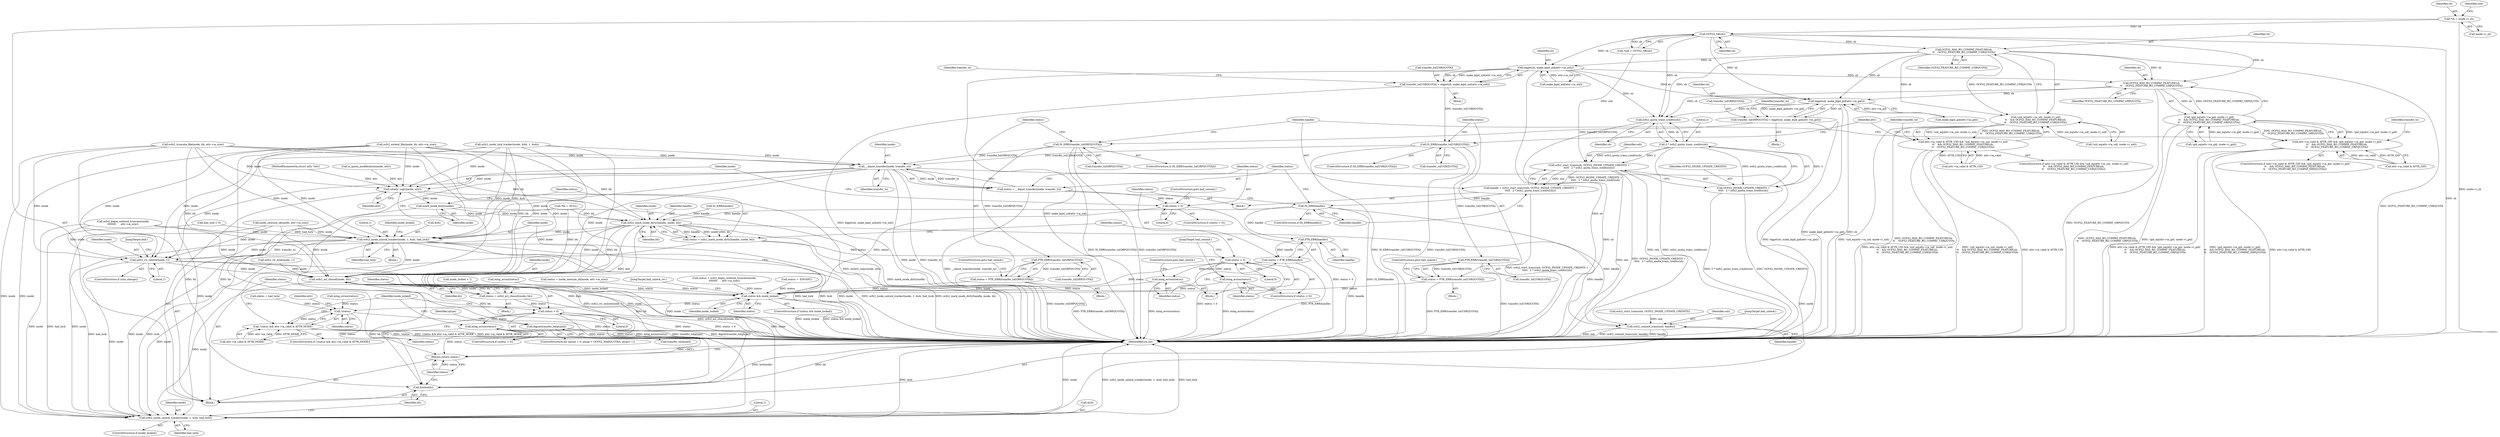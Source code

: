 digraph "0_linux_28f5a8a7c033cbf3e32277f4cc9c6afd74f05300@pointer" {
"1000399" [label="(Call,OCFS2_HAS_RO_COMPAT_FEATURE(sb,\n\t\t    OCFS2_FEATURE_RO_COMPAT_USRQUOTA))"];
"1000132" [label="(Call,OCFS2_SB(sb))"];
"1000124" [label="(Call,*sb = inode->i_sb)"];
"1000390" [label="(Call,!uid_eq(attr->ia_uid, inode->i_uid)\n\t\t    && OCFS2_HAS_RO_COMPAT_FEATURE(sb,\n\t\t    OCFS2_FEATURE_RO_COMPAT_USRQUOTA))"];
"1000384" [label="(Call,attr->ia_valid & ATTR_UID && !uid_eq(attr->ia_uid, inode->i_uid)\n\t\t    && OCFS2_HAS_RO_COMPAT_FEATURE(sb,\n\t\t    OCFS2_FEATURE_RO_COMPAT_USRQUOTA))"];
"1000407" [label="(Call,dqget(sb, make_kqid_uid(attr->ia_uid)))"];
"1000403" [label="(Call,transfer_to[USRQUOTA] = dqget(sb, make_kqid_uid(attr->ia_uid)))"];
"1000414" [label="(Call,IS_ERR(transfer_to[USRQUOTA]))"];
"1000421" [label="(Call,PTR_ERR(transfer_to[USRQUOTA]))"];
"1000419" [label="(Call,status = PTR_ERR(transfer_to[USRQUOTA]))"];
"1000541" [label="(Call,status && inode_locked)"];
"1000576" [label="(Call,!status)"];
"1000575" [label="(Call,!status && attr->ia_valid & ATTR_MODE)"];
"1000605" [label="(Return,return status;)"];
"1000492" [label="(Call,__dquot_transfer(inode, transfer_to))"];
"1000490" [label="(Call,status = __dquot_transfer(inode, transfer_to))"];
"1000496" [label="(Call,status < 0)"];
"1000518" [label="(Call,setattr_copy(inode, attr))"];
"1000521" [label="(Call,mark_inode_dirty(inode))"];
"1000525" [label="(Call,ocfs2_mark_inode_dirty(handle, inode, bh))"];
"1000523" [label="(Call,status = ocfs2_mark_inode_dirty(handle, inode, bh))"];
"1000530" [label="(Call,status < 0)"];
"1000533" [label="(Call,mlog_errno(status))"];
"1000536" [label="(Call,ocfs2_commit_trans(osb, handle))"];
"1000545" [label="(Call,ocfs2_inode_unlock_tracker(inode, 1, &oh, had_lock))"];
"1000557" [label="(Call,ocfs2_rw_unlock(inode, 1))"];
"1000586" [label="(Call,ocfs2_acl_chmod(inode, bh))"];
"1000584" [label="(Call,status = ocfs2_acl_chmod(inode, bh))"];
"1000590" [label="(Call,status < 0)"];
"1000593" [label="(Call,mlog_errno(status))"];
"1000597" [label="(Call,ocfs2_inode_unlock_tracker(inode, 1, &oh, had_lock))"];
"1000603" [label="(Call,brelse(bh))"];
"1000570" [label="(Call,dqput(transfer_to[qtype]))"];
"1000442" [label="(Call,OCFS2_HAS_RO_COMPAT_FEATURE(sb,\n\t\t    OCFS2_FEATURE_RO_COMPAT_GRPQUOTA))"];
"1000433" [label="(Call,!gid_eq(attr->ia_gid, inode->i_gid)\n\t\t    && OCFS2_HAS_RO_COMPAT_FEATURE(sb,\n\t\t    OCFS2_FEATURE_RO_COMPAT_GRPQUOTA))"];
"1000427" [label="(Call,attr->ia_valid & ATTR_GID && !gid_eq(attr->ia_gid, inode->i_gid)\n\t\t    && OCFS2_HAS_RO_COMPAT_FEATURE(sb,\n\t\t    OCFS2_FEATURE_RO_COMPAT_GRPQUOTA))"];
"1000450" [label="(Call,dqget(sb, make_kqid_gid(attr->ia_gid)))"];
"1000446" [label="(Call,transfer_to[GRPQUOTA] = dqget(sb, make_kqid_gid(attr->ia_gid)))"];
"1000457" [label="(Call,IS_ERR(transfer_to[GRPQUOTA]))"];
"1000464" [label="(Call,PTR_ERR(transfer_to[GRPQUOTA]))"];
"1000462" [label="(Call,status = PTR_ERR(transfer_to[GRPQUOTA]))"];
"1000477" [label="(Call,ocfs2_quota_trans_credits(sb))"];
"1000475" [label="(Call,2 * ocfs2_quota_trans_credits(sb))"];
"1000471" [label="(Call,ocfs2_start_trans(osb, OCFS2_INODE_UPDATE_CREDITS +\n\t\t\t\t\t   2 * ocfs2_quota_trans_credits(sb)))"];
"1000469" [label="(Call,handle = ocfs2_start_trans(osb, OCFS2_INODE_UPDATE_CREDITS +\n\t\t\t\t\t   2 * ocfs2_quota_trans_credits(sb)))"];
"1000480" [label="(Call,IS_ERR(handle))"];
"1000485" [label="(Call,PTR_ERR(handle))"];
"1000483" [label="(Call,status = PTR_ERR(handle))"];
"1000487" [label="(Call,mlog_errno(status))"];
"1000473" [label="(Call,OCFS2_INODE_UPDATE_CREDITS +\n\t\t\t\t\t   2 * ocfs2_quota_trans_credits(sb))"];
"1000135" [label="(Call,*bh = NULL)"];
"1000598" [label="(Identifier,inode)"];
"1000461" [label="(Block,)"];
"1000422" [label="(Call,transfer_to[USRQUOTA])"];
"1000478" [label="(Identifier,sb)"];
"1000546" [label="(Identifier,inode)"];
"1000384" [label="(Call,attr->ia_valid & ATTR_UID && !uid_eq(attr->ia_uid, inode->i_uid)\n\t\t    && OCFS2_HAS_RO_COMPAT_FEATURE(sb,\n\t\t    OCFS2_FEATURE_RO_COMPAT_USRQUOTA))"];
"1000538" [label="(Identifier,handle)"];
"1000604" [label="(Identifier,bh)"];
"1000484" [label="(Identifier,status)"];
"1000320" [label="(Call,ocfs2_truncate_file(inode, bh, attr->ia_size))"];
"1000482" [label="(Block,)"];
"1000448" [label="(Identifier,transfer_to)"];
"1000280" [label="(Call,inode_locked = 1)"];
"1000498" [label="(Literal,0)"];
"1000490" [label="(Call,status = __dquot_transfer(inode, transfer_to))"];
"1000542" [label="(Identifier,status)"];
"1000107" [label="(MethodParameterIn,struct iattr *attr)"];
"1000125" [label="(Identifier,sb)"];
"1000577" [label="(Identifier,status)"];
"1000584" [label="(Call,status = ocfs2_acl_chmod(inode, bh))"];
"1000529" [label="(ControlStructure,if (status < 0))"];
"1000473" [label="(Call,OCFS2_INODE_UPDATE_CREDITS +\n\t\t\t\t\t   2 * ocfs2_quota_trans_credits(sb))"];
"1000605" [label="(Return,return status;)"];
"1000407" [label="(Call,dqget(sb, make_kqid_uid(attr->ia_uid)))"];
"1000550" [label="(Identifier,had_lock)"];
"1000527" [label="(Identifier,inode)"];
"1000391" [label="(Call,!uid_eq(attr->ia_uid, inode->i_uid))"];
"1000390" [label="(Call,!uid_eq(attr->ia_uid, inode->i_uid)\n\t\t    && OCFS2_HAS_RO_COMPAT_FEATURE(sb,\n\t\t    OCFS2_FEATURE_RO_COMPAT_USRQUOTA))"];
"1000471" [label="(Call,ocfs2_start_trans(osb, OCFS2_INODE_UPDATE_CREDITS +\n\t\t\t\t\t   2 * ocfs2_quota_trans_credits(sb)))"];
"1000576" [label="(Call,!status)"];
"1000504" [label="(Call,ocfs2_start_trans(osb, OCFS2_INODE_UPDATE_CREDITS))"];
"1000419" [label="(Call,status = PTR_ERR(transfer_to[USRQUOTA]))"];
"1000426" [label="(ControlStructure,if (attr->ia_valid & ATTR_GID && !gid_eq(attr->ia_gid, inode->i_gid)\n\t\t    && OCFS2_HAS_RO_COMPAT_FEATURE(sb,\n\t\t    OCFS2_FEATURE_RO_COMPAT_GRPQUOTA)))"];
"1000469" [label="(Call,handle = ocfs2_start_trans(osb, OCFS2_INODE_UPDATE_CREDITS +\n\t\t\t\t\t   2 * ocfs2_quota_trans_credits(sb)))"];
"1000537" [label="(Identifier,osb)"];
"1000587" [label="(Identifier,inode)"];
"1000487" [label="(Call,mlog_errno(status))"];
"1000485" [label="(Call,PTR_ERR(handle))"];
"1000463" [label="(Identifier,status)"];
"1000534" [label="(Identifier,status)"];
"1000212" [label="(Call,is_quota_modification(inode, attr))"];
"1000508" [label="(Call,IS_ERR(handle))"];
"1000479" [label="(ControlStructure,if (IS_ERR(handle)))"];
"1000495" [label="(ControlStructure,if (status < 0))"];
"1000591" [label="(Identifier,status)"];
"1000540" [label="(ControlStructure,if (status && inode_locked))"];
"1000434" [label="(Call,!gid_eq(attr->ia_gid, inode->i_gid))"];
"1000594" [label="(Identifier,status)"];
"1000515" [label="(Call,mlog_errno(status))"];
"1000580" [label="(Identifier,attr)"];
"1000493" [label="(Identifier,inode)"];
"1000570" [label="(Call,dqput(transfer_to[qtype]))"];
"1000522" [label="(Identifier,inode)"];
"1000531" [label="(Identifier,status)"];
"1000497" [label="(Identifier,status)"];
"1000595" [label="(ControlStructure,if (inode_locked))"];
"1000603" [label="(Call,brelse(bh))"];
"1000518" [label="(Call,setattr_copy(inode, attr))"];
"1000382" [label="(Block,)"];
"1000430" [label="(Identifier,attr)"];
"1000559" [label="(Literal,1)"];
"1000288" [label="(Call,inode_newsize_ok(inode, attr->ia_size))"];
"1000243" [label="(Call,ocfs2_rw_lock(inode, 1))"];
"1000528" [label="(Identifier,bh)"];
"1000532" [label="(Literal,0)"];
"1000475" [label="(Call,2 * ocfs2_quota_trans_credits(sb))"];
"1000599" [label="(Literal,1)"];
"1000132" [label="(Call,OCFS2_SB(sb))"];
"1000499" [label="(ControlStructure,goto bail_commit;)"];
"1000286" [label="(Call,status = inode_newsize_ok(inode, attr->ia_size))"];
"1000555" [label="(ControlStructure,if (size_change))"];
"1000541" [label="(Call,status && inode_locked)"];
"1000536" [label="(Call,ocfs2_commit_trans(osb, handle))"];
"1000418" [label="(Block,)"];
"1000574" [label="(ControlStructure,if (!status && attr->ia_valid & ATTR_MODE))"];
"1000535" [label="(JumpTarget,bail_commit:)"];
"1000456" [label="(ControlStructure,if (IS_ERR(transfer_to[GRPQUOTA])))"];
"1000464" [label="(Call,PTR_ERR(transfer_to[GRPQUOTA]))"];
"1000329" [label="(Call,ocfs2_extend_file(inode, bh, attr->ia_size))"];
"1000468" [label="(ControlStructure,goto bail_unlock;)"];
"1000131" [label="(Identifier,osb)"];
"1000569" [label="(Identifier,qtype)"];
"1000530" [label="(Call,status < 0)"];
"1000523" [label="(Call,status = ocfs2_mark_inode_dirty(handle, inode, bh))"];
"1000427" [label="(Call,attr->ia_valid & ATTR_GID && !gid_eq(attr->ia_gid, inode->i_gid)\n\t\t    && OCFS2_HAS_RO_COMPAT_FEATURE(sb,\n\t\t    OCFS2_FEATURE_RO_COMPAT_GRPQUOTA))"];
"1000385" [label="(Call,attr->ia_valid & ATTR_UID)"];
"1000588" [label="(Identifier,bh)"];
"1000399" [label="(Call,OCFS2_HAS_RO_COMPAT_FEATURE(sb,\n\t\t    OCFS2_FEATURE_RO_COMPAT_USRQUOTA))"];
"1000597" [label="(Call,ocfs2_inode_unlock_tracker(inode, 1, &oh, had_lock))"];
"1000575" [label="(Call,!status && attr->ia_valid & ATTR_MODE)"];
"1000126" [label="(Call,inode->i_sb)"];
"1000452" [label="(Call,make_kqid_gid(attr->ia_gid))"];
"1000526" [label="(Identifier,handle)"];
"1000557" [label="(Call,ocfs2_rw_unlock(inode, 1))"];
"1000488" [label="(Identifier,status)"];
"1000596" [label="(Identifier,inode_locked)"];
"1000421" [label="(Call,PTR_ERR(transfer_to[USRQUOTA]))"];
"1000483" [label="(Call,status = PTR_ERR(handle))"];
"1000474" [label="(Identifier,OCFS2_INODE_UPDATE_CREDITS)"];
"1000451" [label="(Identifier,sb)"];
"1000251" [label="(Call,mlog_errno(status))"];
"1000268" [label="(Call,status = had_lock)"];
"1000403" [label="(Call,transfer_to[USRQUOTA] = dqget(sb, make_kqid_uid(attr->ia_uid)))"];
"1000401" [label="(Identifier,OCFS2_FEATURE_RO_COMPAT_USRQUOTA)"];
"1000589" [label="(ControlStructure,if (status < 0))"];
"1000520" [label="(Identifier,attr)"];
"1000470" [label="(Identifier,handle)"];
"1000457" [label="(Call,IS_ERR(transfer_to[GRPQUOTA]))"];
"1000492" [label="(Call,__dquot_transfer(inode, transfer_to))"];
"1000494" [label="(Identifier,transfer_to)"];
"1000413" [label="(ControlStructure,if (IS_ERR(transfer_to[USRQUOTA])))"];
"1000606" [label="(Identifier,status)"];
"1000481" [label="(Identifier,handle)"];
"1000130" [label="(Call,*osb = OCFS2_SB(sb))"];
"1000496" [label="(Call,status < 0)"];
"1000558" [label="(Identifier,inode)"];
"1000256" [label="(Call,ocfs2_inode_lock_tracker(inode, &bh, 1, &oh))"];
"1000450" [label="(Call,dqget(sb, make_kqid_gid(attr->ia_gid)))"];
"1000480" [label="(Call,IS_ERR(handle))"];
"1000458" [label="(Call,transfer_to[GRPQUOTA])"];
"1000445" [label="(Block,)"];
"1000545" [label="(Call,ocfs2_inode_unlock_tracker(inode, 1, &oh, had_lock))"];
"1000264" [label="(Call,had_lock < 0)"];
"1000472" [label="(Identifier,osb)"];
"1000585" [label="(Identifier,status)"];
"1000443" [label="(Identifier,sb)"];
"1000547" [label="(Literal,1)"];
"1000583" [label="(Block,)"];
"1000600" [label="(Call,&oh)"];
"1000310" [label="(Call,ocfs2_begin_ordered_truncate(inode,\n\t\t\t\t\t\t\t\t      attr->ia_size))"];
"1000477" [label="(Call,ocfs2_quota_trans_credits(sb))"];
"1000519" [label="(Identifier,inode)"];
"1000560" [label="(JumpTarget,bail:)"];
"1000409" [label="(Call,make_kqid_uid(attr->ia_uid))"];
"1000586" [label="(Call,ocfs2_acl_chmod(inode, bh))"];
"1000446" [label="(Call,transfer_to[GRPQUOTA] = dqget(sb, make_kqid_gid(attr->ia_gid)))"];
"1000578" [label="(Call,attr->ia_valid & ATTR_MODE)"];
"1000524" [label="(Identifier,status)"];
"1000124" [label="(Call,*sb = inode->i_sb)"];
"1000592" [label="(Literal,0)"];
"1000476" [label="(Literal,2)"];
"1000486" [label="(Identifier,handle)"];
"1000543" [label="(Identifier,inode_locked)"];
"1000459" [label="(Identifier,transfer_to)"];
"1000491" [label="(Identifier,status)"];
"1000539" [label="(JumpTarget,bail_unlock:)"];
"1000607" [label="(MethodReturn,int)"];
"1000590" [label="(Call,status < 0)"];
"1000433" [label="(Call,!gid_eq(attr->ia_gid, inode->i_gid)\n\t\t    && OCFS2_HAS_RO_COMPAT_FEATURE(sb,\n\t\t    OCFS2_FEATURE_RO_COMPAT_GRPQUOTA))"];
"1000554" [label="(JumpTarget,bail_unlock_rw:)"];
"1000415" [label="(Call,transfer_to[USRQUOTA])"];
"1000425" [label="(ControlStructure,goto bail_unlock;)"];
"1000108" [label="(Block,)"];
"1000416" [label="(Identifier,transfer_to)"];
"1000552" [label="(Identifier,inode_locked)"];
"1000465" [label="(Call,transfer_to[GRPQUOTA])"];
"1000447" [label="(Call,transfer_to[GRPQUOTA])"];
"1000402" [label="(Block,)"];
"1000444" [label="(Identifier,OCFS2_FEATURE_RO_COMPAT_GRPQUOTA)"];
"1000525" [label="(Call,ocfs2_mark_inode_dirty(handle, inode, bh))"];
"1000383" [label="(ControlStructure,if (attr->ia_valid & ATTR_UID && !uid_eq(attr->ia_uid, inode->i_uid)\n\t\t    && OCFS2_HAS_RO_COMPAT_FEATURE(sb,\n\t\t    OCFS2_FEATURE_RO_COMPAT_USRQUOTA)))"];
"1000489" [label="(ControlStructure,goto bail_unlock;)"];
"1000602" [label="(Identifier,had_lock)"];
"1000571" [label="(Call,transfer_to[qtype])"];
"1000133" [label="(Identifier,sb)"];
"1000593" [label="(Call,mlog_errno(status))"];
"1000404" [label="(Call,transfer_to[USRQUOTA])"];
"1000533" [label="(Call,mlog_errno(status))"];
"1000462" [label="(Call,status = PTR_ERR(transfer_to[GRPQUOTA]))"];
"1000428" [label="(Call,attr->ia_valid & ATTR_GID)"];
"1000544" [label="(Block,)"];
"1000400" [label="(Identifier,sb)"];
"1000408" [label="(Identifier,sb)"];
"1000442" [label="(Call,OCFS2_HAS_RO_COMPAT_FEATURE(sb,\n\t\t    OCFS2_FEATURE_RO_COMPAT_GRPQUOTA))"];
"1000308" [label="(Call,status = ocfs2_begin_ordered_truncate(inode,\n\t\t\t\t\t\t\t\t      attr->ia_size))"];
"1000347" [label="(Call,status = -ENOSPC)"];
"1000548" [label="(Call,&oh)"];
"1000414" [label="(Call,IS_ERR(transfer_to[USRQUOTA]))"];
"1000561" [label="(ControlStructure,for (qtype = 0; qtype < OCFS2_MAXQUOTAS; qtype++))"];
"1000521" [label="(Call,mark_inode_dirty(inode))"];
"1000420" [label="(Identifier,status)"];
"1000405" [label="(Identifier,transfer_to)"];
"1000399" -> "1000390"  [label="AST: "];
"1000399" -> "1000401"  [label="CFG: "];
"1000400" -> "1000399"  [label="AST: "];
"1000401" -> "1000399"  [label="AST: "];
"1000390" -> "1000399"  [label="CFG: "];
"1000399" -> "1000607"  [label="DDG: OCFS2_FEATURE_RO_COMPAT_USRQUOTA"];
"1000399" -> "1000390"  [label="DDG: sb"];
"1000399" -> "1000390"  [label="DDG: OCFS2_FEATURE_RO_COMPAT_USRQUOTA"];
"1000132" -> "1000399"  [label="DDG: sb"];
"1000399" -> "1000407"  [label="DDG: sb"];
"1000399" -> "1000442"  [label="DDG: sb"];
"1000399" -> "1000450"  [label="DDG: sb"];
"1000399" -> "1000477"  [label="DDG: sb"];
"1000132" -> "1000130"  [label="AST: "];
"1000132" -> "1000133"  [label="CFG: "];
"1000133" -> "1000132"  [label="AST: "];
"1000130" -> "1000132"  [label="CFG: "];
"1000132" -> "1000607"  [label="DDG: sb"];
"1000132" -> "1000130"  [label="DDG: sb"];
"1000124" -> "1000132"  [label="DDG: sb"];
"1000132" -> "1000407"  [label="DDG: sb"];
"1000132" -> "1000442"  [label="DDG: sb"];
"1000132" -> "1000450"  [label="DDG: sb"];
"1000132" -> "1000477"  [label="DDG: sb"];
"1000124" -> "1000108"  [label="AST: "];
"1000124" -> "1000126"  [label="CFG: "];
"1000125" -> "1000124"  [label="AST: "];
"1000126" -> "1000124"  [label="AST: "];
"1000131" -> "1000124"  [label="CFG: "];
"1000124" -> "1000607"  [label="DDG: inode->i_sb"];
"1000390" -> "1000384"  [label="AST: "];
"1000390" -> "1000391"  [label="CFG: "];
"1000391" -> "1000390"  [label="AST: "];
"1000384" -> "1000390"  [label="CFG: "];
"1000390" -> "1000607"  [label="DDG: !uid_eq(attr->ia_uid, inode->i_uid)"];
"1000390" -> "1000607"  [label="DDG: OCFS2_HAS_RO_COMPAT_FEATURE(sb,\n\t\t    OCFS2_FEATURE_RO_COMPAT_USRQUOTA)"];
"1000390" -> "1000384"  [label="DDG: !uid_eq(attr->ia_uid, inode->i_uid)"];
"1000390" -> "1000384"  [label="DDG: OCFS2_HAS_RO_COMPAT_FEATURE(sb,\n\t\t    OCFS2_FEATURE_RO_COMPAT_USRQUOTA)"];
"1000391" -> "1000390"  [label="DDG: uid_eq(attr->ia_uid, inode->i_uid)"];
"1000384" -> "1000383"  [label="AST: "];
"1000384" -> "1000385"  [label="CFG: "];
"1000385" -> "1000384"  [label="AST: "];
"1000405" -> "1000384"  [label="CFG: "];
"1000430" -> "1000384"  [label="CFG: "];
"1000384" -> "1000607"  [label="DDG: attr->ia_valid & ATTR_UID && !uid_eq(attr->ia_uid, inode->i_uid)\n\t\t    && OCFS2_HAS_RO_COMPAT_FEATURE(sb,\n\t\t    OCFS2_FEATURE_RO_COMPAT_USRQUOTA)"];
"1000384" -> "1000607"  [label="DDG: !uid_eq(attr->ia_uid, inode->i_uid)\n\t\t    && OCFS2_HAS_RO_COMPAT_FEATURE(sb,\n\t\t    OCFS2_FEATURE_RO_COMPAT_USRQUOTA)"];
"1000384" -> "1000607"  [label="DDG: attr->ia_valid & ATTR_UID"];
"1000385" -> "1000384"  [label="DDG: attr->ia_valid"];
"1000385" -> "1000384"  [label="DDG: ATTR_UID"];
"1000407" -> "1000403"  [label="AST: "];
"1000407" -> "1000409"  [label="CFG: "];
"1000408" -> "1000407"  [label="AST: "];
"1000409" -> "1000407"  [label="AST: "];
"1000403" -> "1000407"  [label="CFG: "];
"1000407" -> "1000607"  [label="DDG: make_kqid_uid(attr->ia_uid)"];
"1000407" -> "1000607"  [label="DDG: sb"];
"1000407" -> "1000403"  [label="DDG: sb"];
"1000407" -> "1000403"  [label="DDG: make_kqid_uid(attr->ia_uid)"];
"1000409" -> "1000407"  [label="DDG: attr->ia_uid"];
"1000407" -> "1000442"  [label="DDG: sb"];
"1000407" -> "1000450"  [label="DDG: sb"];
"1000407" -> "1000477"  [label="DDG: sb"];
"1000403" -> "1000402"  [label="AST: "];
"1000404" -> "1000403"  [label="AST: "];
"1000416" -> "1000403"  [label="CFG: "];
"1000403" -> "1000607"  [label="DDG: dqget(sb, make_kqid_uid(attr->ia_uid))"];
"1000403" -> "1000414"  [label="DDG: transfer_to[USRQUOTA]"];
"1000414" -> "1000413"  [label="AST: "];
"1000414" -> "1000415"  [label="CFG: "];
"1000415" -> "1000414"  [label="AST: "];
"1000420" -> "1000414"  [label="CFG: "];
"1000430" -> "1000414"  [label="CFG: "];
"1000414" -> "1000607"  [label="DDG: IS_ERR(transfer_to[USRQUOTA])"];
"1000414" -> "1000607"  [label="DDG: transfer_to[USRQUOTA]"];
"1000414" -> "1000421"  [label="DDG: transfer_to[USRQUOTA]"];
"1000414" -> "1000492"  [label="DDG: transfer_to[USRQUOTA]"];
"1000421" -> "1000419"  [label="AST: "];
"1000421" -> "1000422"  [label="CFG: "];
"1000422" -> "1000421"  [label="AST: "];
"1000419" -> "1000421"  [label="CFG: "];
"1000421" -> "1000607"  [label="DDG: transfer_to[USRQUOTA]"];
"1000421" -> "1000419"  [label="DDG: transfer_to[USRQUOTA]"];
"1000419" -> "1000418"  [label="AST: "];
"1000420" -> "1000419"  [label="AST: "];
"1000425" -> "1000419"  [label="CFG: "];
"1000419" -> "1000607"  [label="DDG: PTR_ERR(transfer_to[USRQUOTA])"];
"1000419" -> "1000541"  [label="DDG: status"];
"1000541" -> "1000540"  [label="AST: "];
"1000541" -> "1000542"  [label="CFG: "];
"1000541" -> "1000543"  [label="CFG: "];
"1000542" -> "1000541"  [label="AST: "];
"1000543" -> "1000541"  [label="AST: "];
"1000546" -> "1000541"  [label="CFG: "];
"1000554" -> "1000541"  [label="CFG: "];
"1000541" -> "1000607"  [label="DDG: inode_locked"];
"1000541" -> "1000607"  [label="DDG: status && inode_locked"];
"1000308" -> "1000541"  [label="DDG: status"];
"1000286" -> "1000541"  [label="DDG: status"];
"1000487" -> "1000541"  [label="DDG: status"];
"1000515" -> "1000541"  [label="DDG: status"];
"1000533" -> "1000541"  [label="DDG: status"];
"1000462" -> "1000541"  [label="DDG: status"];
"1000530" -> "1000541"  [label="DDG: status"];
"1000347" -> "1000541"  [label="DDG: status"];
"1000496" -> "1000541"  [label="DDG: status"];
"1000280" -> "1000541"  [label="DDG: inode_locked"];
"1000541" -> "1000576"  [label="DDG: status"];
"1000576" -> "1000575"  [label="AST: "];
"1000576" -> "1000577"  [label="CFG: "];
"1000577" -> "1000576"  [label="AST: "];
"1000580" -> "1000576"  [label="CFG: "];
"1000575" -> "1000576"  [label="CFG: "];
"1000576" -> "1000607"  [label="DDG: status"];
"1000576" -> "1000575"  [label="DDG: status"];
"1000268" -> "1000576"  [label="DDG: status"];
"1000251" -> "1000576"  [label="DDG: status"];
"1000576" -> "1000605"  [label="DDG: status"];
"1000575" -> "1000574"  [label="AST: "];
"1000575" -> "1000578"  [label="CFG: "];
"1000578" -> "1000575"  [label="AST: "];
"1000585" -> "1000575"  [label="CFG: "];
"1000596" -> "1000575"  [label="CFG: "];
"1000575" -> "1000607"  [label="DDG: !status && attr->ia_valid & ATTR_MODE"];
"1000575" -> "1000607"  [label="DDG: attr->ia_valid & ATTR_MODE"];
"1000575" -> "1000607"  [label="DDG: !status"];
"1000578" -> "1000575"  [label="DDG: attr->ia_valid"];
"1000578" -> "1000575"  [label="DDG: ATTR_MODE"];
"1000605" -> "1000108"  [label="AST: "];
"1000605" -> "1000606"  [label="CFG: "];
"1000606" -> "1000605"  [label="AST: "];
"1000607" -> "1000605"  [label="CFG: "];
"1000605" -> "1000607"  [label="DDG: <RET>"];
"1000606" -> "1000605"  [label="DDG: status"];
"1000590" -> "1000605"  [label="DDG: status"];
"1000593" -> "1000605"  [label="DDG: status"];
"1000492" -> "1000490"  [label="AST: "];
"1000492" -> "1000494"  [label="CFG: "];
"1000493" -> "1000492"  [label="AST: "];
"1000494" -> "1000492"  [label="AST: "];
"1000490" -> "1000492"  [label="CFG: "];
"1000492" -> "1000607"  [label="DDG: transfer_to"];
"1000492" -> "1000607"  [label="DDG: inode"];
"1000492" -> "1000490"  [label="DDG: inode"];
"1000492" -> "1000490"  [label="DDG: transfer_to"];
"1000329" -> "1000492"  [label="DDG: inode"];
"1000256" -> "1000492"  [label="DDG: inode"];
"1000320" -> "1000492"  [label="DDG: inode"];
"1000457" -> "1000492"  [label="DDG: transfer_to[GRPQUOTA]"];
"1000492" -> "1000518"  [label="DDG: inode"];
"1000492" -> "1000545"  [label="DDG: inode"];
"1000492" -> "1000557"  [label="DDG: inode"];
"1000492" -> "1000570"  [label="DDG: transfer_to"];
"1000492" -> "1000586"  [label="DDG: inode"];
"1000492" -> "1000597"  [label="DDG: inode"];
"1000490" -> "1000382"  [label="AST: "];
"1000491" -> "1000490"  [label="AST: "];
"1000497" -> "1000490"  [label="CFG: "];
"1000490" -> "1000607"  [label="DDG: __dquot_transfer(inode, transfer_to)"];
"1000490" -> "1000496"  [label="DDG: status"];
"1000496" -> "1000495"  [label="AST: "];
"1000496" -> "1000498"  [label="CFG: "];
"1000497" -> "1000496"  [label="AST: "];
"1000498" -> "1000496"  [label="AST: "];
"1000499" -> "1000496"  [label="CFG: "];
"1000519" -> "1000496"  [label="CFG: "];
"1000496" -> "1000607"  [label="DDG: status < 0"];
"1000518" -> "1000108"  [label="AST: "];
"1000518" -> "1000520"  [label="CFG: "];
"1000519" -> "1000518"  [label="AST: "];
"1000520" -> "1000518"  [label="AST: "];
"1000522" -> "1000518"  [label="CFG: "];
"1000518" -> "1000607"  [label="DDG: attr"];
"1000518" -> "1000607"  [label="DDG: setattr_copy(inode, attr)"];
"1000329" -> "1000518"  [label="DDG: inode"];
"1000256" -> "1000518"  [label="DDG: inode"];
"1000320" -> "1000518"  [label="DDG: inode"];
"1000212" -> "1000518"  [label="DDG: attr"];
"1000107" -> "1000518"  [label="DDG: attr"];
"1000518" -> "1000521"  [label="DDG: inode"];
"1000521" -> "1000108"  [label="AST: "];
"1000521" -> "1000522"  [label="CFG: "];
"1000522" -> "1000521"  [label="AST: "];
"1000524" -> "1000521"  [label="CFG: "];
"1000521" -> "1000607"  [label="DDG: mark_inode_dirty(inode)"];
"1000521" -> "1000525"  [label="DDG: inode"];
"1000525" -> "1000523"  [label="AST: "];
"1000525" -> "1000528"  [label="CFG: "];
"1000526" -> "1000525"  [label="AST: "];
"1000527" -> "1000525"  [label="AST: "];
"1000528" -> "1000525"  [label="AST: "];
"1000523" -> "1000525"  [label="CFG: "];
"1000525" -> "1000607"  [label="DDG: inode"];
"1000525" -> "1000523"  [label="DDG: handle"];
"1000525" -> "1000523"  [label="DDG: inode"];
"1000525" -> "1000523"  [label="DDG: bh"];
"1000508" -> "1000525"  [label="DDG: handle"];
"1000480" -> "1000525"  [label="DDG: handle"];
"1000329" -> "1000525"  [label="DDG: bh"];
"1000320" -> "1000525"  [label="DDG: bh"];
"1000135" -> "1000525"  [label="DDG: bh"];
"1000525" -> "1000536"  [label="DDG: handle"];
"1000525" -> "1000545"  [label="DDG: inode"];
"1000525" -> "1000557"  [label="DDG: inode"];
"1000525" -> "1000586"  [label="DDG: inode"];
"1000525" -> "1000586"  [label="DDG: bh"];
"1000525" -> "1000597"  [label="DDG: inode"];
"1000525" -> "1000603"  [label="DDG: bh"];
"1000523" -> "1000108"  [label="AST: "];
"1000524" -> "1000523"  [label="AST: "];
"1000531" -> "1000523"  [label="CFG: "];
"1000523" -> "1000607"  [label="DDG: ocfs2_mark_inode_dirty(handle, inode, bh)"];
"1000523" -> "1000530"  [label="DDG: status"];
"1000530" -> "1000529"  [label="AST: "];
"1000530" -> "1000532"  [label="CFG: "];
"1000531" -> "1000530"  [label="AST: "];
"1000532" -> "1000530"  [label="AST: "];
"1000534" -> "1000530"  [label="CFG: "];
"1000535" -> "1000530"  [label="CFG: "];
"1000530" -> "1000607"  [label="DDG: status < 0"];
"1000530" -> "1000533"  [label="DDG: status"];
"1000533" -> "1000529"  [label="AST: "];
"1000533" -> "1000534"  [label="CFG: "];
"1000534" -> "1000533"  [label="AST: "];
"1000535" -> "1000533"  [label="CFG: "];
"1000533" -> "1000607"  [label="DDG: mlog_errno(status)"];
"1000536" -> "1000108"  [label="AST: "];
"1000536" -> "1000538"  [label="CFG: "];
"1000537" -> "1000536"  [label="AST: "];
"1000538" -> "1000536"  [label="AST: "];
"1000539" -> "1000536"  [label="CFG: "];
"1000536" -> "1000607"  [label="DDG: ocfs2_commit_trans(osb, handle)"];
"1000536" -> "1000607"  [label="DDG: handle"];
"1000536" -> "1000607"  [label="DDG: osb"];
"1000471" -> "1000536"  [label="DDG: osb"];
"1000504" -> "1000536"  [label="DDG: osb"];
"1000480" -> "1000536"  [label="DDG: handle"];
"1000545" -> "1000544"  [label="AST: "];
"1000545" -> "1000550"  [label="CFG: "];
"1000546" -> "1000545"  [label="AST: "];
"1000547" -> "1000545"  [label="AST: "];
"1000548" -> "1000545"  [label="AST: "];
"1000550" -> "1000545"  [label="AST: "];
"1000552" -> "1000545"  [label="CFG: "];
"1000545" -> "1000607"  [label="DDG: had_lock"];
"1000545" -> "1000607"  [label="DDG: &oh"];
"1000545" -> "1000607"  [label="DDG: inode"];
"1000545" -> "1000607"  [label="DDG: ocfs2_inode_unlock_tracker(inode, 1, &oh, had_lock)"];
"1000310" -> "1000545"  [label="DDG: inode"];
"1000288" -> "1000545"  [label="DDG: inode"];
"1000329" -> "1000545"  [label="DDG: inode"];
"1000256" -> "1000545"  [label="DDG: inode"];
"1000256" -> "1000545"  [label="DDG: &oh"];
"1000320" -> "1000545"  [label="DDG: inode"];
"1000264" -> "1000545"  [label="DDG: had_lock"];
"1000545" -> "1000557"  [label="DDG: inode"];
"1000545" -> "1000586"  [label="DDG: inode"];
"1000545" -> "1000597"  [label="DDG: inode"];
"1000545" -> "1000597"  [label="DDG: &oh"];
"1000545" -> "1000597"  [label="DDG: had_lock"];
"1000557" -> "1000555"  [label="AST: "];
"1000557" -> "1000559"  [label="CFG: "];
"1000558" -> "1000557"  [label="AST: "];
"1000559" -> "1000557"  [label="AST: "];
"1000560" -> "1000557"  [label="CFG: "];
"1000557" -> "1000607"  [label="DDG: ocfs2_rw_unlock(inode, 1)"];
"1000557" -> "1000607"  [label="DDG: inode"];
"1000310" -> "1000557"  [label="DDG: inode"];
"1000288" -> "1000557"  [label="DDG: inode"];
"1000329" -> "1000557"  [label="DDG: inode"];
"1000256" -> "1000557"  [label="DDG: inode"];
"1000320" -> "1000557"  [label="DDG: inode"];
"1000557" -> "1000586"  [label="DDG: inode"];
"1000557" -> "1000597"  [label="DDG: inode"];
"1000586" -> "1000584"  [label="AST: "];
"1000586" -> "1000588"  [label="CFG: "];
"1000587" -> "1000586"  [label="AST: "];
"1000588" -> "1000586"  [label="AST: "];
"1000584" -> "1000586"  [label="CFG: "];
"1000586" -> "1000607"  [label="DDG: inode"];
"1000586" -> "1000584"  [label="DDG: inode"];
"1000586" -> "1000584"  [label="DDG: bh"];
"1000310" -> "1000586"  [label="DDG: inode"];
"1000288" -> "1000586"  [label="DDG: inode"];
"1000329" -> "1000586"  [label="DDG: inode"];
"1000329" -> "1000586"  [label="DDG: bh"];
"1000320" -> "1000586"  [label="DDG: inode"];
"1000320" -> "1000586"  [label="DDG: bh"];
"1000243" -> "1000586"  [label="DDG: inode"];
"1000256" -> "1000586"  [label="DDG: inode"];
"1000135" -> "1000586"  [label="DDG: bh"];
"1000586" -> "1000597"  [label="DDG: inode"];
"1000586" -> "1000603"  [label="DDG: bh"];
"1000584" -> "1000583"  [label="AST: "];
"1000585" -> "1000584"  [label="AST: "];
"1000591" -> "1000584"  [label="CFG: "];
"1000584" -> "1000607"  [label="DDG: ocfs2_acl_chmod(inode, bh)"];
"1000584" -> "1000590"  [label="DDG: status"];
"1000590" -> "1000589"  [label="AST: "];
"1000590" -> "1000592"  [label="CFG: "];
"1000591" -> "1000590"  [label="AST: "];
"1000592" -> "1000590"  [label="AST: "];
"1000594" -> "1000590"  [label="CFG: "];
"1000596" -> "1000590"  [label="CFG: "];
"1000590" -> "1000607"  [label="DDG: status < 0"];
"1000590" -> "1000607"  [label="DDG: status"];
"1000590" -> "1000593"  [label="DDG: status"];
"1000593" -> "1000589"  [label="AST: "];
"1000593" -> "1000594"  [label="CFG: "];
"1000594" -> "1000593"  [label="AST: "];
"1000596" -> "1000593"  [label="CFG: "];
"1000593" -> "1000607"  [label="DDG: status"];
"1000593" -> "1000607"  [label="DDG: mlog_errno(status)"];
"1000597" -> "1000595"  [label="AST: "];
"1000597" -> "1000602"  [label="CFG: "];
"1000598" -> "1000597"  [label="AST: "];
"1000599" -> "1000597"  [label="AST: "];
"1000600" -> "1000597"  [label="AST: "];
"1000602" -> "1000597"  [label="AST: "];
"1000604" -> "1000597"  [label="CFG: "];
"1000597" -> "1000607"  [label="DDG: inode"];
"1000597" -> "1000607"  [label="DDG: ocfs2_inode_unlock_tracker(inode, 1, &oh, had_lock)"];
"1000597" -> "1000607"  [label="DDG: had_lock"];
"1000597" -> "1000607"  [label="DDG: &oh"];
"1000310" -> "1000597"  [label="DDG: inode"];
"1000288" -> "1000597"  [label="DDG: inode"];
"1000329" -> "1000597"  [label="DDG: inode"];
"1000320" -> "1000597"  [label="DDG: inode"];
"1000243" -> "1000597"  [label="DDG: inode"];
"1000256" -> "1000597"  [label="DDG: inode"];
"1000256" -> "1000597"  [label="DDG: &oh"];
"1000264" -> "1000597"  [label="DDG: had_lock"];
"1000603" -> "1000108"  [label="AST: "];
"1000603" -> "1000604"  [label="CFG: "];
"1000604" -> "1000603"  [label="AST: "];
"1000606" -> "1000603"  [label="CFG: "];
"1000603" -> "1000607"  [label="DDG: bh"];
"1000603" -> "1000607"  [label="DDG: brelse(bh)"];
"1000329" -> "1000603"  [label="DDG: bh"];
"1000320" -> "1000603"  [label="DDG: bh"];
"1000135" -> "1000603"  [label="DDG: bh"];
"1000570" -> "1000561"  [label="AST: "];
"1000570" -> "1000571"  [label="CFG: "];
"1000571" -> "1000570"  [label="AST: "];
"1000569" -> "1000570"  [label="CFG: "];
"1000570" -> "1000607"  [label="DDG: transfer_to[qtype]"];
"1000570" -> "1000607"  [label="DDG: dqput(transfer_to[qtype])"];
"1000442" -> "1000433"  [label="AST: "];
"1000442" -> "1000444"  [label="CFG: "];
"1000443" -> "1000442"  [label="AST: "];
"1000444" -> "1000442"  [label="AST: "];
"1000433" -> "1000442"  [label="CFG: "];
"1000442" -> "1000607"  [label="DDG: OCFS2_FEATURE_RO_COMPAT_GRPQUOTA"];
"1000442" -> "1000433"  [label="DDG: sb"];
"1000442" -> "1000433"  [label="DDG: OCFS2_FEATURE_RO_COMPAT_GRPQUOTA"];
"1000442" -> "1000450"  [label="DDG: sb"];
"1000442" -> "1000477"  [label="DDG: sb"];
"1000433" -> "1000427"  [label="AST: "];
"1000433" -> "1000434"  [label="CFG: "];
"1000434" -> "1000433"  [label="AST: "];
"1000427" -> "1000433"  [label="CFG: "];
"1000433" -> "1000607"  [label="DDG: OCFS2_HAS_RO_COMPAT_FEATURE(sb,\n\t\t    OCFS2_FEATURE_RO_COMPAT_GRPQUOTA)"];
"1000433" -> "1000607"  [label="DDG: !gid_eq(attr->ia_gid, inode->i_gid)"];
"1000433" -> "1000427"  [label="DDG: !gid_eq(attr->ia_gid, inode->i_gid)"];
"1000433" -> "1000427"  [label="DDG: OCFS2_HAS_RO_COMPAT_FEATURE(sb,\n\t\t    OCFS2_FEATURE_RO_COMPAT_GRPQUOTA)"];
"1000434" -> "1000433"  [label="DDG: gid_eq(attr->ia_gid, inode->i_gid)"];
"1000427" -> "1000426"  [label="AST: "];
"1000427" -> "1000428"  [label="CFG: "];
"1000428" -> "1000427"  [label="AST: "];
"1000448" -> "1000427"  [label="CFG: "];
"1000470" -> "1000427"  [label="CFG: "];
"1000427" -> "1000607"  [label="DDG: attr->ia_valid & ATTR_GID"];
"1000427" -> "1000607"  [label="DDG: attr->ia_valid & ATTR_GID && !gid_eq(attr->ia_gid, inode->i_gid)\n\t\t    && OCFS2_HAS_RO_COMPAT_FEATURE(sb,\n\t\t    OCFS2_FEATURE_RO_COMPAT_GRPQUOTA)"];
"1000427" -> "1000607"  [label="DDG: !gid_eq(attr->ia_gid, inode->i_gid)\n\t\t    && OCFS2_HAS_RO_COMPAT_FEATURE(sb,\n\t\t    OCFS2_FEATURE_RO_COMPAT_GRPQUOTA)"];
"1000428" -> "1000427"  [label="DDG: attr->ia_valid"];
"1000428" -> "1000427"  [label="DDG: ATTR_GID"];
"1000450" -> "1000446"  [label="AST: "];
"1000450" -> "1000452"  [label="CFG: "];
"1000451" -> "1000450"  [label="AST: "];
"1000452" -> "1000450"  [label="AST: "];
"1000446" -> "1000450"  [label="CFG: "];
"1000450" -> "1000607"  [label="DDG: make_kqid_gid(attr->ia_gid)"];
"1000450" -> "1000607"  [label="DDG: sb"];
"1000450" -> "1000446"  [label="DDG: sb"];
"1000450" -> "1000446"  [label="DDG: make_kqid_gid(attr->ia_gid)"];
"1000452" -> "1000450"  [label="DDG: attr->ia_gid"];
"1000450" -> "1000477"  [label="DDG: sb"];
"1000446" -> "1000445"  [label="AST: "];
"1000447" -> "1000446"  [label="AST: "];
"1000459" -> "1000446"  [label="CFG: "];
"1000446" -> "1000607"  [label="DDG: dqget(sb, make_kqid_gid(attr->ia_gid))"];
"1000446" -> "1000457"  [label="DDG: transfer_to[GRPQUOTA]"];
"1000457" -> "1000456"  [label="AST: "];
"1000457" -> "1000458"  [label="CFG: "];
"1000458" -> "1000457"  [label="AST: "];
"1000463" -> "1000457"  [label="CFG: "];
"1000470" -> "1000457"  [label="CFG: "];
"1000457" -> "1000607"  [label="DDG: IS_ERR(transfer_to[GRPQUOTA])"];
"1000457" -> "1000607"  [label="DDG: transfer_to[GRPQUOTA]"];
"1000457" -> "1000464"  [label="DDG: transfer_to[GRPQUOTA]"];
"1000464" -> "1000462"  [label="AST: "];
"1000464" -> "1000465"  [label="CFG: "];
"1000465" -> "1000464"  [label="AST: "];
"1000462" -> "1000464"  [label="CFG: "];
"1000464" -> "1000607"  [label="DDG: transfer_to[GRPQUOTA]"];
"1000464" -> "1000462"  [label="DDG: transfer_to[GRPQUOTA]"];
"1000462" -> "1000461"  [label="AST: "];
"1000463" -> "1000462"  [label="AST: "];
"1000468" -> "1000462"  [label="CFG: "];
"1000462" -> "1000607"  [label="DDG: PTR_ERR(transfer_to[GRPQUOTA])"];
"1000477" -> "1000475"  [label="AST: "];
"1000477" -> "1000478"  [label="CFG: "];
"1000478" -> "1000477"  [label="AST: "];
"1000475" -> "1000477"  [label="CFG: "];
"1000477" -> "1000607"  [label="DDG: sb"];
"1000477" -> "1000475"  [label="DDG: sb"];
"1000475" -> "1000473"  [label="AST: "];
"1000476" -> "1000475"  [label="AST: "];
"1000473" -> "1000475"  [label="CFG: "];
"1000475" -> "1000607"  [label="DDG: ocfs2_quota_trans_credits(sb)"];
"1000475" -> "1000471"  [label="DDG: 2"];
"1000475" -> "1000471"  [label="DDG: ocfs2_quota_trans_credits(sb)"];
"1000475" -> "1000473"  [label="DDG: 2"];
"1000475" -> "1000473"  [label="DDG: ocfs2_quota_trans_credits(sb)"];
"1000471" -> "1000469"  [label="AST: "];
"1000471" -> "1000473"  [label="CFG: "];
"1000472" -> "1000471"  [label="AST: "];
"1000473" -> "1000471"  [label="AST: "];
"1000469" -> "1000471"  [label="CFG: "];
"1000471" -> "1000607"  [label="DDG: osb"];
"1000471" -> "1000607"  [label="DDG: OCFS2_INODE_UPDATE_CREDITS +\n\t\t\t\t\t   2 * ocfs2_quota_trans_credits(sb)"];
"1000471" -> "1000469"  [label="DDG: osb"];
"1000471" -> "1000469"  [label="DDG: OCFS2_INODE_UPDATE_CREDITS +\n\t\t\t\t\t   2 * ocfs2_quota_trans_credits(sb)"];
"1000130" -> "1000471"  [label="DDG: osb"];
"1000469" -> "1000382"  [label="AST: "];
"1000470" -> "1000469"  [label="AST: "];
"1000481" -> "1000469"  [label="CFG: "];
"1000469" -> "1000607"  [label="DDG: ocfs2_start_trans(osb, OCFS2_INODE_UPDATE_CREDITS +\n\t\t\t\t\t   2 * ocfs2_quota_trans_credits(sb))"];
"1000469" -> "1000480"  [label="DDG: handle"];
"1000480" -> "1000479"  [label="AST: "];
"1000480" -> "1000481"  [label="CFG: "];
"1000481" -> "1000480"  [label="AST: "];
"1000484" -> "1000480"  [label="CFG: "];
"1000491" -> "1000480"  [label="CFG: "];
"1000480" -> "1000607"  [label="DDG: IS_ERR(handle)"];
"1000480" -> "1000485"  [label="DDG: handle"];
"1000485" -> "1000483"  [label="AST: "];
"1000485" -> "1000486"  [label="CFG: "];
"1000486" -> "1000485"  [label="AST: "];
"1000483" -> "1000485"  [label="CFG: "];
"1000485" -> "1000607"  [label="DDG: handle"];
"1000485" -> "1000483"  [label="DDG: handle"];
"1000483" -> "1000482"  [label="AST: "];
"1000484" -> "1000483"  [label="AST: "];
"1000488" -> "1000483"  [label="CFG: "];
"1000483" -> "1000607"  [label="DDG: PTR_ERR(handle)"];
"1000483" -> "1000487"  [label="DDG: status"];
"1000487" -> "1000482"  [label="AST: "];
"1000487" -> "1000488"  [label="CFG: "];
"1000488" -> "1000487"  [label="AST: "];
"1000489" -> "1000487"  [label="CFG: "];
"1000487" -> "1000607"  [label="DDG: mlog_errno(status)"];
"1000474" -> "1000473"  [label="AST: "];
"1000473" -> "1000607"  [label="DDG: OCFS2_INODE_UPDATE_CREDITS"];
"1000473" -> "1000607"  [label="DDG: 2 * ocfs2_quota_trans_credits(sb)"];
}
